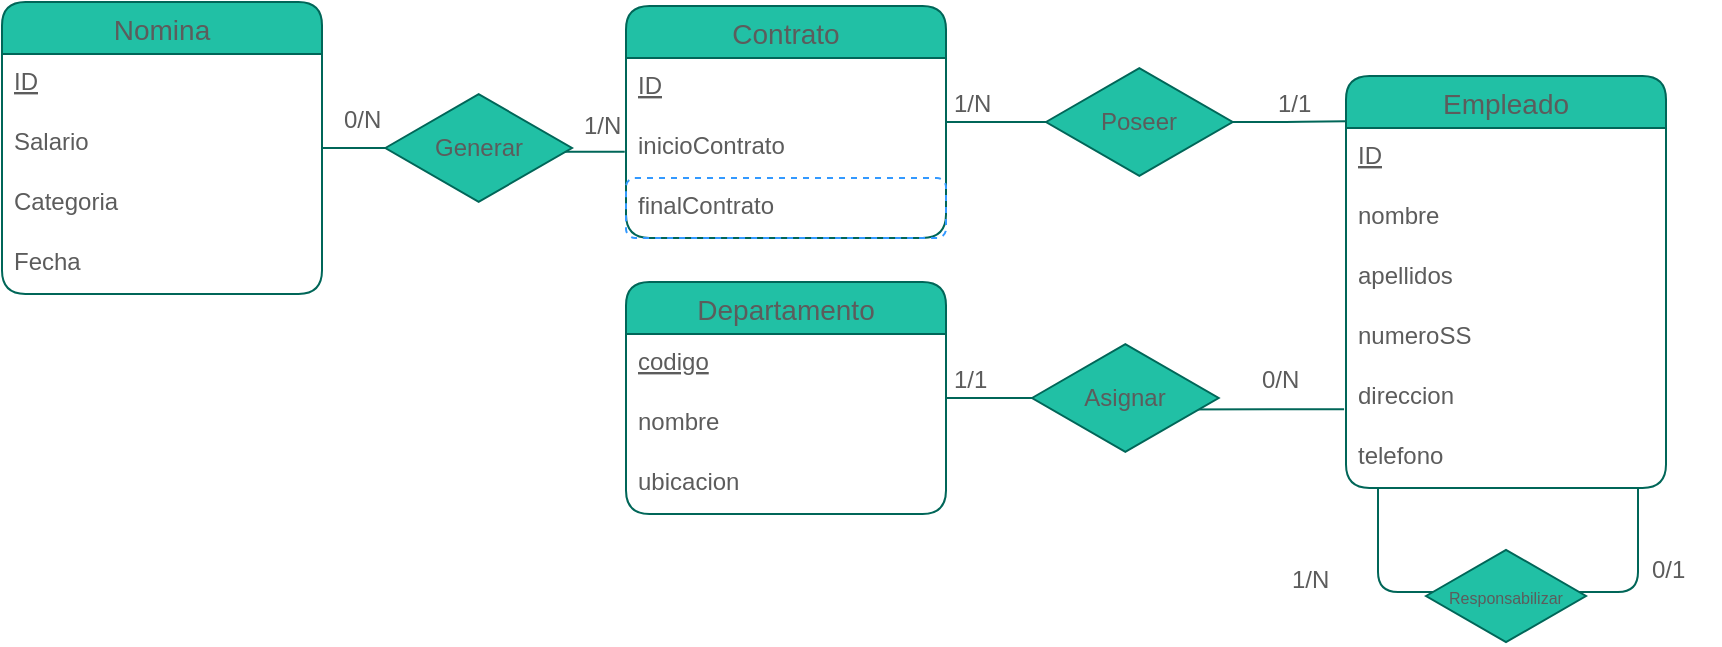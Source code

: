 <?xml version="1.0" encoding="UTF-8"?>
<mxfile version="20.2.1" type="google"><diagram id="v6hUUpDuhJAx7l0SKPYV" name="Ejercicio7"><mxGraphModel dx="2175" dy="805" grid="0" gridSize="10" guides="1" tooltips="1" connect="1" arrows="1" fold="1" page="1" pageScale="1" pageWidth="827" pageHeight="1169" math="0" shadow="0"><root><mxCell id="0"/><mxCell id="1" parent="0"/><mxCell id="g7HLmntl2x4ZzpiCgJKp-1" value="Empleado" style="swimlane;fontStyle=0;childLayout=stackLayout;horizontal=1;startSize=26;horizontalStack=0;resizeParent=1;resizeParentMax=0;resizeLast=0;collapsible=1;marginBottom=0;align=center;fontSize=14;fillColor=#21C0A5;strokeColor=#006658;fontColor=#5C5C5C;rounded=1;" parent="1" vertex="1"><mxGeometry x="240" y="464" width="160" height="206" as="geometry"/></mxCell><mxCell id="g7HLmntl2x4ZzpiCgJKp-2" value="ID" style="text;strokeColor=none;fillColor=none;spacingLeft=4;spacingRight=4;overflow=hidden;rotatable=0;points=[[0,0.5],[1,0.5]];portConstraint=eastwest;fontSize=12;fontStyle=4;fontColor=#5C5C5C;rounded=1;" parent="g7HLmntl2x4ZzpiCgJKp-1" vertex="1"><mxGeometry y="26" width="160" height="30" as="geometry"/></mxCell><mxCell id="g7HLmntl2x4ZzpiCgJKp-3" value="nombre" style="text;strokeColor=none;fillColor=none;spacingLeft=4;spacingRight=4;overflow=hidden;rotatable=0;points=[[0,0.5],[1,0.5]];portConstraint=eastwest;fontSize=12;fontColor=#5C5C5C;rounded=1;" parent="g7HLmntl2x4ZzpiCgJKp-1" vertex="1"><mxGeometry y="56" width="160" height="30" as="geometry"/></mxCell><mxCell id="g7HLmntl2x4ZzpiCgJKp-4" value="apellidos" style="text;strokeColor=none;fillColor=none;spacingLeft=4;spacingRight=4;overflow=hidden;rotatable=0;points=[[0,0.5],[1,0.5]];portConstraint=eastwest;fontSize=12;fontColor=#5C5C5C;rounded=1;" parent="g7HLmntl2x4ZzpiCgJKp-1" vertex="1"><mxGeometry y="86" width="160" height="30" as="geometry"/></mxCell><mxCell id="g7HLmntl2x4ZzpiCgJKp-6" value="numeroSS" style="text;strokeColor=none;fillColor=none;spacingLeft=4;spacingRight=4;overflow=hidden;rotatable=0;points=[[0,0.5],[1,0.5]];portConstraint=eastwest;fontSize=12;fontColor=#5C5C5C;rounded=1;" parent="g7HLmntl2x4ZzpiCgJKp-1" vertex="1"><mxGeometry y="116" width="160" height="30" as="geometry"/></mxCell><mxCell id="g7HLmntl2x4ZzpiCgJKp-7" value="direccion" style="text;strokeColor=none;fillColor=none;spacingLeft=4;spacingRight=4;overflow=hidden;rotatable=0;points=[[0,0.5],[1,0.5]];portConstraint=eastwest;fontSize=12;fontColor=#5C5C5C;rounded=1;" parent="g7HLmntl2x4ZzpiCgJKp-1" vertex="1"><mxGeometry y="146" width="160" height="30" as="geometry"/></mxCell><mxCell id="g7HLmntl2x4ZzpiCgJKp-8" value="telefono" style="text;strokeColor=none;fillColor=none;spacingLeft=4;spacingRight=4;overflow=hidden;rotatable=0;points=[[0,0.5],[1,0.5]];portConstraint=eastwest;fontSize=12;fontColor=#5C5C5C;rounded=1;" parent="g7HLmntl2x4ZzpiCgJKp-1" vertex="1"><mxGeometry y="176" width="160" height="30" as="geometry"/></mxCell><mxCell id="g7HLmntl2x4ZzpiCgJKp-13" style="edgeStyle=orthogonalEdgeStyle;rounded=1;orthogonalLoop=1;jettySize=auto;html=1;exitX=1;exitY=0.5;exitDx=0;exitDy=0;entryX=0.002;entryY=0.11;entryDx=0;entryDy=0;entryPerimeter=0;fontColor=#5C5C5C;strokeColor=#006658;fillColor=#21C0A5;endArrow=none;endFill=0;" parent="1" source="g7HLmntl2x4ZzpiCgJKp-14" target="g7HLmntl2x4ZzpiCgJKp-1" edge="1"><mxGeometry relative="1" as="geometry"><Array as="points"><mxPoint x="208" y="487"/><mxPoint x="208" y="487"/></Array></mxGeometry></mxCell><mxCell id="g7HLmntl2x4ZzpiCgJKp-14" value="Contrato" style="swimlane;fontStyle=0;childLayout=stackLayout;horizontal=1;startSize=26;horizontalStack=0;resizeParent=1;resizeParentMax=0;resizeLast=0;collapsible=1;marginBottom=0;align=center;fontSize=14;rounded=1;fontColor=#5C5C5C;strokeColor=#006658;fillColor=#21C0A5;" parent="1" vertex="1"><mxGeometry x="-120" y="429" width="160" height="116" as="geometry"/></mxCell><mxCell id="g7HLmntl2x4ZzpiCgJKp-15" value="ID" style="text;strokeColor=none;fillColor=none;spacingLeft=4;spacingRight=4;overflow=hidden;rotatable=0;points=[[0,0.5],[1,0.5]];portConstraint=eastwest;fontSize=12;rounded=1;fontColor=#5C5C5C;fontStyle=4" parent="g7HLmntl2x4ZzpiCgJKp-14" vertex="1"><mxGeometry y="26" width="160" height="30" as="geometry"/></mxCell><mxCell id="g7HLmntl2x4ZzpiCgJKp-16" value="inicioContrato" style="text;strokeColor=none;fillColor=none;spacingLeft=4;spacingRight=4;overflow=hidden;rotatable=0;points=[[0,0.5],[1,0.5]];portConstraint=eastwest;fontSize=12;rounded=1;fontColor=#5C5C5C;" parent="g7HLmntl2x4ZzpiCgJKp-14" vertex="1"><mxGeometry y="56" width="160" height="30" as="geometry"/></mxCell><mxCell id="g7HLmntl2x4ZzpiCgJKp-17" value="finalContrato" style="text;strokeColor=#3399FF;fillColor=none;spacingLeft=4;spacingRight=4;overflow=hidden;rotatable=0;points=[[0,0.5],[1,0.5]];portConstraint=eastwest;fontSize=12;rounded=1;fontColor=#5C5C5C;dashed=1;" parent="g7HLmntl2x4ZzpiCgJKp-14" vertex="1"><mxGeometry y="86" width="160" height="30" as="geometry"/></mxCell><mxCell id="g7HLmntl2x4ZzpiCgJKp-18" value="Poseer" style="html=1;whiteSpace=wrap;aspect=fixed;shape=isoRectangle;rounded=1;fontColor=#5C5C5C;strokeColor=#006658;fillColor=#21C0A5;" parent="1" vertex="1"><mxGeometry x="90" y="459" width="93.33" height="56" as="geometry"/></mxCell><mxCell id="g7HLmntl2x4ZzpiCgJKp-19" style="edgeStyle=orthogonalEdgeStyle;rounded=1;orthogonalLoop=1;jettySize=auto;html=1;exitX=1;exitY=0.5;exitDx=0;exitDy=0;entryX=-0.004;entryY=0.562;entryDx=0;entryDy=0;entryPerimeter=0;fontColor=#5C5C5C;endArrow=none;endFill=0;strokeColor=#006658;fillColor=#21C0A5;" parent="1" source="g7HLmntl2x4ZzpiCgJKp-20" target="g7HLmntl2x4ZzpiCgJKp-16" edge="1"><mxGeometry relative="1" as="geometry"/></mxCell><mxCell id="g7HLmntl2x4ZzpiCgJKp-20" value="Nomina" style="swimlane;fontStyle=0;childLayout=stackLayout;horizontal=1;startSize=26;horizontalStack=0;resizeParent=1;resizeParentMax=0;resizeLast=0;collapsible=1;marginBottom=0;align=center;fontSize=14;rounded=1;fontColor=#5C5C5C;strokeColor=#006658;fillColor=#21C0A5;" parent="1" vertex="1"><mxGeometry x="-432" y="427" width="160" height="146" as="geometry"/></mxCell><mxCell id="g7HLmntl2x4ZzpiCgJKp-21" value="ID" style="text;strokeColor=none;fillColor=none;spacingLeft=4;spacingRight=4;overflow=hidden;rotatable=0;points=[[0,0.5],[1,0.5]];portConstraint=eastwest;fontSize=12;rounded=1;fontColor=#5C5C5C;fontStyle=4" parent="g7HLmntl2x4ZzpiCgJKp-20" vertex="1"><mxGeometry y="26" width="160" height="30" as="geometry"/></mxCell><mxCell id="g7HLmntl2x4ZzpiCgJKp-22" value="Salario" style="text;strokeColor=none;fillColor=none;spacingLeft=4;spacingRight=4;overflow=hidden;rotatable=0;points=[[0,0.5],[1,0.5]];portConstraint=eastwest;fontSize=12;rounded=1;fontColor=#5C5C5C;" parent="g7HLmntl2x4ZzpiCgJKp-20" vertex="1"><mxGeometry y="56" width="160" height="30" as="geometry"/></mxCell><mxCell id="g7HLmntl2x4ZzpiCgJKp-23" value="Categoria" style="text;strokeColor=none;fillColor=none;spacingLeft=4;spacingRight=4;overflow=hidden;rotatable=0;points=[[0,0.5],[1,0.5]];portConstraint=eastwest;fontSize=12;rounded=1;fontColor=#5C5C5C;" parent="g7HLmntl2x4ZzpiCgJKp-20" vertex="1"><mxGeometry y="86" width="160" height="30" as="geometry"/></mxCell><mxCell id="g7HLmntl2x4ZzpiCgJKp-24" value="Fecha" style="text;strokeColor=none;fillColor=none;spacingLeft=4;spacingRight=4;overflow=hidden;rotatable=0;points=[[0,0.5],[1,0.5]];portConstraint=eastwest;fontSize=12;rounded=1;fontColor=#5C5C5C;" parent="g7HLmntl2x4ZzpiCgJKp-20" vertex="1"><mxGeometry y="116" width="160" height="30" as="geometry"/></mxCell><mxCell id="g7HLmntl2x4ZzpiCgJKp-25" value="Generar" style="html=1;whiteSpace=wrap;aspect=fixed;shape=isoRectangle;rounded=1;fontColor=#5C5C5C;strokeColor=#006658;fillColor=#21C0A5;" parent="1" vertex="1"><mxGeometry x="-240.33" y="472" width="93.33" height="56" as="geometry"/></mxCell><mxCell id="g7HLmntl2x4ZzpiCgJKp-26" style="edgeStyle=orthogonalEdgeStyle;rounded=1;orthogonalLoop=1;jettySize=auto;html=1;entryX=-0.006;entryY=0.689;entryDx=0;entryDy=0;entryPerimeter=0;fontColor=#5C5C5C;endArrow=none;endFill=0;strokeColor=#006658;fillColor=#21C0A5;" parent="1" source="g7HLmntl2x4ZzpiCgJKp-27" target="g7HLmntl2x4ZzpiCgJKp-7" edge="1"><mxGeometry relative="1" as="geometry"/></mxCell><mxCell id="g7HLmntl2x4ZzpiCgJKp-27" value="Departamento" style="swimlane;fontStyle=0;childLayout=stackLayout;horizontal=1;startSize=26;horizontalStack=0;resizeParent=1;resizeParentMax=0;resizeLast=0;collapsible=1;marginBottom=0;align=center;fontSize=14;rounded=1;fontColor=#5C5C5C;strokeColor=#006658;fillColor=#21C0A5;" parent="1" vertex="1"><mxGeometry x="-120" y="567" width="160" height="116" as="geometry"/></mxCell><mxCell id="g7HLmntl2x4ZzpiCgJKp-28" value="codigo" style="text;strokeColor=none;fillColor=none;spacingLeft=4;spacingRight=4;overflow=hidden;rotatable=0;points=[[0,0.5],[1,0.5]];portConstraint=eastwest;fontSize=12;rounded=1;fontColor=#5C5C5C;fontStyle=4" parent="g7HLmntl2x4ZzpiCgJKp-27" vertex="1"><mxGeometry y="26" width="160" height="30" as="geometry"/></mxCell><mxCell id="g7HLmntl2x4ZzpiCgJKp-29" value="nombre" style="text;strokeColor=none;fillColor=none;spacingLeft=4;spacingRight=4;overflow=hidden;rotatable=0;points=[[0,0.5],[1,0.5]];portConstraint=eastwest;fontSize=12;rounded=1;fontColor=#5C5C5C;" parent="g7HLmntl2x4ZzpiCgJKp-27" vertex="1"><mxGeometry y="56" width="160" height="30" as="geometry"/></mxCell><mxCell id="g7HLmntl2x4ZzpiCgJKp-30" value="ubicacion" style="text;strokeColor=none;fillColor=none;spacingLeft=4;spacingRight=4;overflow=hidden;rotatable=0;points=[[0,0.5],[1,0.5]];portConstraint=eastwest;fontSize=12;rounded=1;fontColor=#5C5C5C;" parent="g7HLmntl2x4ZzpiCgJKp-27" vertex="1"><mxGeometry y="86" width="160" height="30" as="geometry"/></mxCell><mxCell id="g7HLmntl2x4ZzpiCgJKp-31" value="Asignar" style="html=1;whiteSpace=wrap;aspect=fixed;shape=isoRectangle;rounded=1;fontColor=#5C5C5C;strokeColor=#006658;fillColor=#21C0A5;" parent="1" vertex="1"><mxGeometry x="83" y="597" width="93.33" height="56" as="geometry"/></mxCell><mxCell id="g7HLmntl2x4ZzpiCgJKp-32" value="1/N" style="text;strokeColor=none;fillColor=none;spacingLeft=4;spacingRight=4;overflow=hidden;rotatable=0;points=[[0,0.5],[1,0.5]];portConstraint=eastwest;fontSize=12;fontColor=#5C5C5C;rounded=1;" parent="1" vertex="1"><mxGeometry x="207" y="702" width="40" height="30" as="geometry"/></mxCell><mxCell id="g7HLmntl2x4ZzpiCgJKp-33" value="0/1" style="text;strokeColor=none;fillColor=none;spacingLeft=4;spacingRight=4;overflow=hidden;rotatable=0;points=[[0,0.5],[1,0.5]];portConstraint=eastwest;fontSize=12;fontColor=#5C5C5C;rounded=1;" parent="1" vertex="1"><mxGeometry x="387" y="697" width="40" height="30" as="geometry"/></mxCell><mxCell id="g7HLmntl2x4ZzpiCgJKp-34" value="0/N" style="text;strokeColor=none;fillColor=none;spacingLeft=4;spacingRight=4;overflow=hidden;rotatable=0;points=[[0,0.5],[1,0.5]];portConstraint=eastwest;fontSize=12;fontColor=#5C5C5C;rounded=1;" parent="1" vertex="1"><mxGeometry x="192" y="602" width="40" height="30" as="geometry"/></mxCell><mxCell id="g7HLmntl2x4ZzpiCgJKp-35" value="1/1" style="text;strokeColor=none;fillColor=none;spacingLeft=4;spacingRight=4;overflow=hidden;rotatable=0;points=[[0,0.5],[1,0.5]];portConstraint=eastwest;fontSize=12;fontColor=#5C5C5C;rounded=1;" parent="1" vertex="1"><mxGeometry x="38" y="602" width="40" height="30" as="geometry"/></mxCell><mxCell id="g7HLmntl2x4ZzpiCgJKp-36" value="1/1" style="text;strokeColor=none;fillColor=none;spacingLeft=4;spacingRight=4;overflow=hidden;rotatable=0;points=[[0,0.5],[1,0.5]];portConstraint=eastwest;fontSize=12;fontColor=#5C5C5C;rounded=1;" parent="1" vertex="1"><mxGeometry x="200" y="464" width="40" height="30" as="geometry"/></mxCell><mxCell id="g7HLmntl2x4ZzpiCgJKp-37" value="1/N" style="text;strokeColor=none;fillColor=none;spacingLeft=4;spacingRight=4;overflow=hidden;rotatable=0;points=[[0,0.5],[1,0.5]];portConstraint=eastwest;fontSize=12;fontColor=#5C5C5C;rounded=1;" parent="1" vertex="1"><mxGeometry x="38" y="464" width="40" height="30" as="geometry"/></mxCell><mxCell id="g7HLmntl2x4ZzpiCgJKp-38" value="1/N" style="text;strokeColor=none;fillColor=none;spacingLeft=4;spacingRight=4;overflow=hidden;rotatable=0;points=[[0,0.5],[1,0.5]];portConstraint=eastwest;fontSize=12;fontColor=#5C5C5C;rounded=1;" parent="1" vertex="1"><mxGeometry x="-147" y="475" width="40" height="30" as="geometry"/></mxCell><mxCell id="g7HLmntl2x4ZzpiCgJKp-39" value="0/N" style="text;strokeColor=none;fillColor=none;spacingLeft=4;spacingRight=4;overflow=hidden;rotatable=0;points=[[0,0.5],[1,0.5]];portConstraint=eastwest;fontSize=12;fontColor=#5C5C5C;rounded=1;" parent="1" vertex="1"><mxGeometry x="-267" y="472" width="40" height="30" as="geometry"/></mxCell><mxCell id="g7HLmntl2x4ZzpiCgJKp-9" value="" style="endArrow=none;html=1;rounded=1;strokeColor=#006658;fontColor=#5C5C5C;" parent="1" edge="1"><mxGeometry relative="1" as="geometry"><mxPoint x="256" y="670" as="sourcePoint"/><mxPoint x="386" y="670" as="targetPoint"/><Array as="points"><mxPoint x="256" y="722"/><mxPoint x="386" y="722"/></Array></mxGeometry></mxCell><mxCell id="g7HLmntl2x4ZzpiCgJKp-12" value="&lt;font style=&quot;font-size: 8px;&quot;&gt;Responsabilizar&lt;/font&gt;" style="html=1;whiteSpace=wrap;aspect=fixed;shape=isoRectangle;fillColor=#21C0A5;strokeColor=#006658;fontColor=#5C5C5C;rounded=1;" parent="1" vertex="1"><mxGeometry x="280" y="700" width="80" height="48" as="geometry"/></mxCell></root></mxGraphModel></diagram></mxfile>